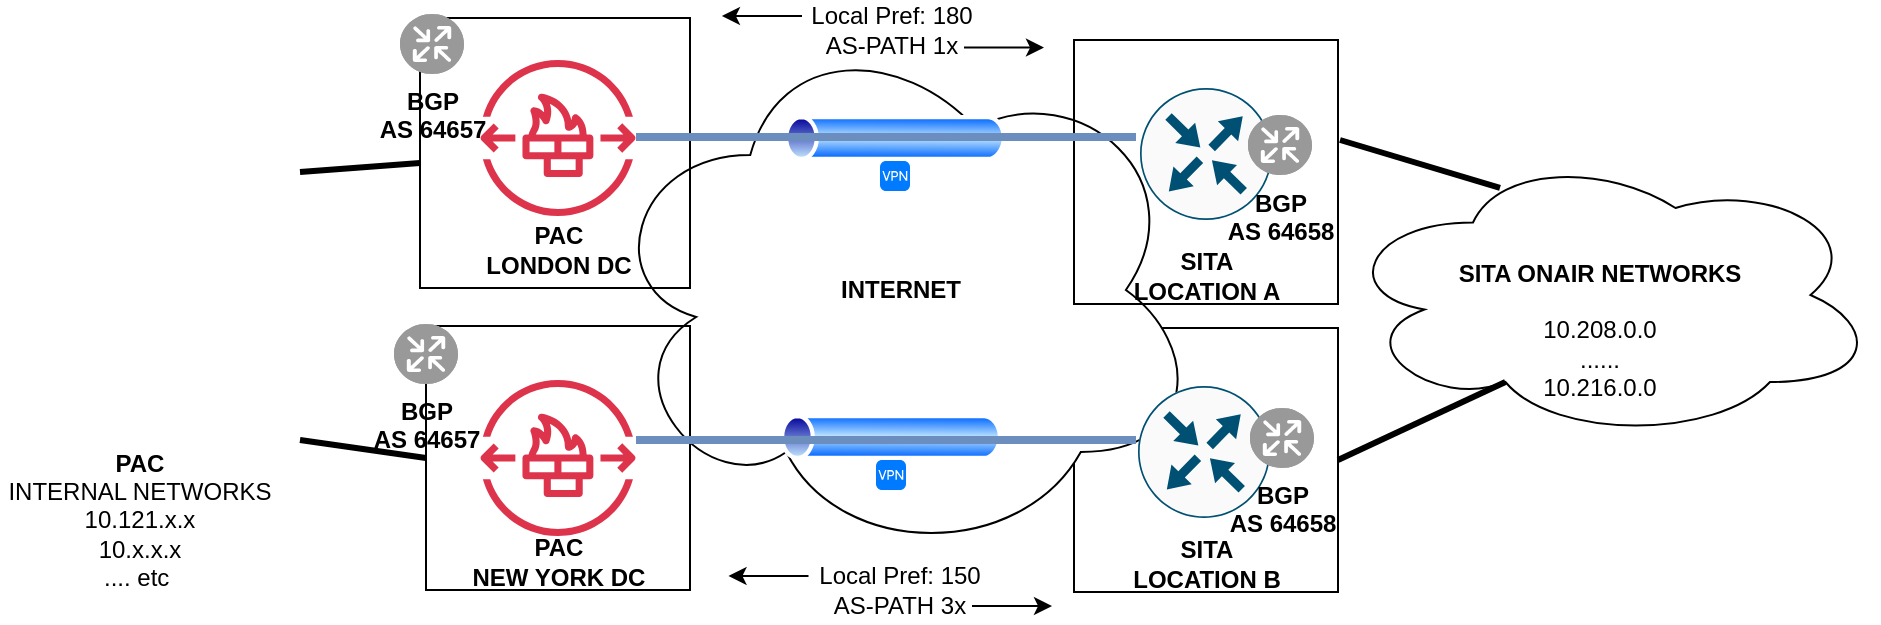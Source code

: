 <mxfile version="24.7.7">
  <diagram name="Page-1" id="wM4_WcVJhTHku1FO88cY">
    <mxGraphModel dx="1688" dy="1034" grid="1" gridSize="10" guides="1" tooltips="1" connect="1" arrows="1" fold="1" page="1" pageScale="1" pageWidth="1100" pageHeight="850" math="0" shadow="0">
      <root>
        <mxCell id="0" />
        <mxCell id="1" parent="0" />
        <mxCell id="KBhUbNRlij_uPpNZcL6_-1" value="" style="whiteSpace=wrap;html=1;aspect=fixed;fillColor=none;" parent="1" vertex="1">
          <mxGeometry x="567" y="344" width="132" height="132" as="geometry" />
        </mxCell>
        <mxCell id="KBhUbNRlij_uPpNZcL6_-2" value="" style="sketch=0;outlineConnect=0;fontColor=#232F3E;gradientColor=none;fillColor=#DD344C;strokeColor=none;dashed=0;verticalLabelPosition=bottom;verticalAlign=top;align=center;html=1;fontSize=12;fontStyle=0;aspect=fixed;pointerEvents=1;shape=mxgraph.aws4.network_firewall_endpoints;" parent="1" vertex="1">
          <mxGeometry x="270" y="210" width="78" height="78" as="geometry" />
        </mxCell>
        <mxCell id="KBhUbNRlij_uPpNZcL6_-3" value="" style="sketch=0;outlineConnect=0;fontColor=#232F3E;gradientColor=none;fillColor=#DD344C;strokeColor=none;dashed=0;verticalLabelPosition=bottom;verticalAlign=top;align=center;html=1;fontSize=12;fontStyle=0;aspect=fixed;pointerEvents=1;shape=mxgraph.aws4.network_firewall_endpoints;" parent="1" vertex="1">
          <mxGeometry x="270" y="370" width="78" height="78" as="geometry" />
        </mxCell>
        <mxCell id="KBhUbNRlij_uPpNZcL6_-4" value="INTERNET" style="ellipse;shape=cloud;whiteSpace=wrap;html=1;fontStyle=1" parent="1" vertex="1">
          <mxGeometry x="330" y="190" width="300.5" height="270" as="geometry" />
        </mxCell>
        <mxCell id="KBhUbNRlij_uPpNZcL6_-5" value="" style="sketch=0;points=[[0.5,0,0],[1,0.5,0],[0.5,1,0],[0,0.5,0],[0.145,0.145,0],[0.856,0.145,0],[0.855,0.856,0],[0.145,0.855,0]];verticalLabelPosition=bottom;html=1;verticalAlign=top;aspect=fixed;align=center;pointerEvents=1;shape=mxgraph.cisco19.rect;prIcon=router;fillColor=#FAFAFA;strokeColor=#005073;" parent="1" vertex="1">
          <mxGeometry x="600" y="224" width="66" height="66" as="geometry" />
        </mxCell>
        <mxCell id="KBhUbNRlij_uPpNZcL6_-6" value="" style="sketch=0;points=[[0.5,0,0],[1,0.5,0],[0.5,1,0],[0,0.5,0],[0.145,0.145,0],[0.856,0.145,0],[0.855,0.856,0],[0.145,0.855,0]];verticalLabelPosition=bottom;html=1;verticalAlign=top;aspect=fixed;align=center;pointerEvents=1;shape=mxgraph.cisco19.rect;prIcon=router;fillColor=#FAFAFA;strokeColor=#005073;" parent="1" vertex="1">
          <mxGeometry x="599" y="373" width="66" height="66" as="geometry" />
        </mxCell>
        <mxCell id="KBhUbNRlij_uPpNZcL6_-7" value="" style="whiteSpace=wrap;html=1;aspect=fixed;fillColor=none;" parent="1" vertex="1">
          <mxGeometry x="243" y="343" width="132" height="132" as="geometry" />
        </mxCell>
        <mxCell id="KBhUbNRlij_uPpNZcL6_-8" value="" style="whiteSpace=wrap;html=1;aspect=fixed;fillColor=none;" parent="1" vertex="1">
          <mxGeometry x="240" y="189" width="135" height="135" as="geometry" />
        </mxCell>
        <mxCell id="KBhUbNRlij_uPpNZcL6_-9" value="" style="html=1;strokeWidth=1;shadow=0;dashed=0;shape=mxgraph.ios7.misc.vpn;fillColor=#007AFF;strokeColor=none;buttonText=;strokeColor2=#222222;fontColor=#222222;fontSize=8;verticalLabelPosition=bottom;verticalAlign=top;align=center;sketch=0;" parent="1" vertex="1">
          <mxGeometry x="470" y="260.5" width="15" height="15" as="geometry" />
        </mxCell>
        <mxCell id="KBhUbNRlij_uPpNZcL6_-10" value="" style="html=1;strokeWidth=1;shadow=0;dashed=0;shape=mxgraph.ios7.misc.vpn;fillColor=#007AFF;strokeColor=none;buttonText=;strokeColor2=#222222;fontColor=#222222;fontSize=8;verticalLabelPosition=bottom;verticalAlign=top;align=center;sketch=0;" parent="1" vertex="1">
          <mxGeometry x="468" y="410" width="15" height="15" as="geometry" />
        </mxCell>
        <mxCell id="KBhUbNRlij_uPpNZcL6_-12" value="PAC&lt;div&gt;NEW YORK DC&lt;/div&gt;" style="text;html=1;align=center;verticalAlign=middle;whiteSpace=wrap;rounded=0;fontStyle=1" parent="1" vertex="1">
          <mxGeometry x="263.5" y="446" width="91" height="30" as="geometry" />
        </mxCell>
        <mxCell id="KBhUbNRlij_uPpNZcL6_-13" value="PAC&lt;div&gt;LONDON DC&lt;/div&gt;" style="text;html=1;align=center;verticalAlign=middle;whiteSpace=wrap;rounded=0;fontStyle=1" parent="1" vertex="1">
          <mxGeometry x="263.5" y="290" width="91" height="30" as="geometry" />
        </mxCell>
        <mxCell id="KBhUbNRlij_uPpNZcL6_-14" value="" style="whiteSpace=wrap;html=1;aspect=fixed;fillColor=none;" parent="1" vertex="1">
          <mxGeometry x="567" y="200" width="132" height="132" as="geometry" />
        </mxCell>
        <mxCell id="KBhUbNRlij_uPpNZcL6_-15" value="SITA&lt;div&gt;LOCATION A&lt;/div&gt;" style="text;html=1;align=center;verticalAlign=middle;whiteSpace=wrap;rounded=0;fontStyle=1" parent="1" vertex="1">
          <mxGeometry x="587.5" y="303" width="91" height="30" as="geometry" />
        </mxCell>
        <mxCell id="KBhUbNRlij_uPpNZcL6_-16" value="SITA&lt;div&gt;LOCATION B&lt;/div&gt;" style="text;html=1;align=center;verticalAlign=middle;whiteSpace=wrap;rounded=0;fontStyle=1" parent="1" vertex="1">
          <mxGeometry x="587.5" y="447" width="91" height="30" as="geometry" />
        </mxCell>
        <mxCell id="KBhUbNRlij_uPpNZcL6_-17" value="&lt;b&gt;SITA ONAIR NETWORKS&lt;br&gt;&lt;/b&gt;&lt;br&gt;10.208.0.0&lt;div&gt;&lt;span style=&quot;background-color: initial;&quot;&gt;......&lt;/span&gt;&lt;div&gt;10.216.0.0&lt;/div&gt;&lt;/div&gt;" style="text;html=1;align=center;verticalAlign=middle;whiteSpace=wrap;rounded=0;" parent="1" vertex="1">
          <mxGeometry x="730" y="290" width="200" height="110" as="geometry" />
        </mxCell>
        <mxCell id="KBhUbNRlij_uPpNZcL6_-18" value="" style="ellipse;shape=cloud;whiteSpace=wrap;html=1;fillColor=none;" parent="1" vertex="1">
          <mxGeometry x="699" y="255" width="270" height="145" as="geometry" />
        </mxCell>
        <mxCell id="KBhUbNRlij_uPpNZcL6_-19" value="" style="image;aspect=fixed;perimeter=ellipsePerimeter;html=1;align=center;shadow=0;dashed=0;spacingTop=3;image=img/lib/active_directory/tunnel.svg;" parent="1" vertex="1">
          <mxGeometry x="420" y="237.5" width="115" height="23" as="geometry" />
        </mxCell>
        <mxCell id="KBhUbNRlij_uPpNZcL6_-20" value="" style="image;aspect=fixed;perimeter=ellipsePerimeter;html=1;align=center;shadow=0;dashed=0;spacingTop=3;image=img/lib/active_directory/tunnel.svg;" parent="1" vertex="1">
          <mxGeometry x="418" y="387" width="115" height="23" as="geometry" />
        </mxCell>
        <mxCell id="KBhUbNRlij_uPpNZcL6_-21" value="" style="endArrow=none;html=1;rounded=0;fillColor=#dae8fc;gradientColor=#7ea6e0;strokeColor=#6c8ebf;strokeWidth=4;" parent="1" edge="1">
          <mxGeometry width="50" height="50" relative="1" as="geometry">
            <mxPoint x="348" y="248.5" as="sourcePoint" />
            <mxPoint x="598" y="248.5" as="targetPoint" />
          </mxGeometry>
        </mxCell>
        <mxCell id="KBhUbNRlij_uPpNZcL6_-22" value="" style="endArrow=none;html=1;rounded=0;fillColor=#dae8fc;gradientColor=#7ea6e0;strokeColor=#6c8ebf;strokeWidth=4;" parent="1" edge="1">
          <mxGeometry width="50" height="50" relative="1" as="geometry">
            <mxPoint x="348" y="400" as="sourcePoint" />
            <mxPoint x="598" y="400" as="targetPoint" />
          </mxGeometry>
        </mxCell>
        <mxCell id="KBhUbNRlij_uPpNZcL6_-23" value="" style="endArrow=none;html=1;rounded=0;strokeWidth=3;entryX=0.3;entryY=0.131;entryDx=0;entryDy=0;entryPerimeter=0;" parent="1" target="KBhUbNRlij_uPpNZcL6_-18" edge="1">
          <mxGeometry width="50" height="50" relative="1" as="geometry">
            <mxPoint x="700" y="250" as="sourcePoint" />
            <mxPoint x="750" y="200" as="targetPoint" />
          </mxGeometry>
        </mxCell>
        <mxCell id="KBhUbNRlij_uPpNZcL6_-24" value="" style="endArrow=none;html=1;rounded=0;strokeWidth=3;exitX=1;exitY=0.5;exitDx=0;exitDy=0;entryX=0.31;entryY=0.8;entryDx=0;entryDy=0;entryPerimeter=0;" parent="1" source="KBhUbNRlij_uPpNZcL6_-1" target="KBhUbNRlij_uPpNZcL6_-18" edge="1">
          <mxGeometry width="50" height="50" relative="1" as="geometry">
            <mxPoint x="710" y="260" as="sourcePoint" />
            <mxPoint x="752" y="285" as="targetPoint" />
          </mxGeometry>
        </mxCell>
        <mxCell id="KBhUbNRlij_uPpNZcL6_-25" value="" style="endArrow=none;html=1;rounded=0;strokeWidth=3;exitX=1;exitY=0.107;exitDx=0;exitDy=0;exitPerimeter=0;" parent="1" source="KBhUbNRlij_uPpNZcL6_-11" target="KBhUbNRlij_uPpNZcL6_-8" edge="1">
          <mxGeometry width="50" height="50" relative="1" as="geometry">
            <mxPoint x="720" y="270" as="sourcePoint" />
            <mxPoint x="762" y="295" as="targetPoint" />
          </mxGeometry>
        </mxCell>
        <mxCell id="KBhUbNRlij_uPpNZcL6_-26" value="" style="endArrow=none;html=1;rounded=0;strokeWidth=3;entryX=0;entryY=0.5;entryDx=0;entryDy=0;exitX=1;exitY=1;exitDx=0;exitDy=0;" parent="1" source="KBhUbNRlij_uPpNZcL6_-11" target="KBhUbNRlij_uPpNZcL6_-7" edge="1">
          <mxGeometry width="50" height="50" relative="1" as="geometry">
            <mxPoint x="190" y="276" as="sourcePoint" />
            <mxPoint x="253" y="271" as="targetPoint" />
          </mxGeometry>
        </mxCell>
        <mxCell id="KBhUbNRlij_uPpNZcL6_-27" value="&lt;b&gt;PAC&lt;/b&gt;&lt;br&gt;INTERNAL NETWORKS&lt;div&gt;10.121.x.x&lt;/div&gt;&lt;div&gt;10.x.x.x&lt;/div&gt;&lt;div&gt;.... etc&amp;nbsp;&lt;/div&gt;" style="text;html=1;align=center;verticalAlign=middle;whiteSpace=wrap;rounded=0;" parent="1" vertex="1">
          <mxGeometry x="30" y="400" width="140" height="80" as="geometry" />
        </mxCell>
        <mxCell id="KBhUbNRlij_uPpNZcL6_-28" value="&lt;b&gt;BGP&lt;br&gt;AS 64657&lt;/b&gt;" style="fillColor=#999999;verticalLabelPosition=bottom;sketch=0;html=1;strokeColor=#ffffff;verticalAlign=top;align=center;points=[[0.145,0.145,0],[0.5,0,0],[0.855,0.145,0],[1,0.5,0],[0.855,0.855,0],[0.5,1,0],[0.145,0.855,0],[0,0.5,0]];pointerEvents=1;shape=mxgraph.cisco_safe.compositeIcon;bgIcon=ellipse;resIcon=mxgraph.cisco_safe.capability.routing;" parent="1" vertex="1">
          <mxGeometry x="230" y="187" width="32" height="30" as="geometry" />
        </mxCell>
        <mxCell id="KBhUbNRlij_uPpNZcL6_-29" value="&lt;b&gt;BGP&lt;br&gt;AS 64657&lt;/b&gt;" style="fillColor=#999999;verticalLabelPosition=bottom;sketch=0;html=1;strokeColor=#ffffff;verticalAlign=top;align=center;points=[[0.145,0.145,0],[0.5,0,0],[0.855,0.145,0],[1,0.5,0],[0.855,0.855,0],[0.5,1,0],[0.145,0.855,0],[0,0.5,0]];pointerEvents=1;shape=mxgraph.cisco_safe.compositeIcon;bgIcon=ellipse;resIcon=mxgraph.cisco_safe.capability.routing;" parent="1" vertex="1">
          <mxGeometry x="227" y="342" width="32" height="30" as="geometry" />
        </mxCell>
        <mxCell id="KBhUbNRlij_uPpNZcL6_-30" value="&lt;b&gt;BGP&lt;br&gt;AS 64658&lt;/b&gt;" style="fillColor=#999999;verticalLabelPosition=bottom;sketch=0;html=1;strokeColor=#ffffff;verticalAlign=top;align=center;points=[[0.145,0.145,0],[0.5,0,0],[0.855,0.145,0],[1,0.5,0],[0.855,0.855,0],[0.5,1,0],[0.145,0.855,0],[0,0.5,0]];pointerEvents=1;shape=mxgraph.cisco_safe.compositeIcon;bgIcon=ellipse;resIcon=mxgraph.cisco_safe.capability.routing;" parent="1" vertex="1">
          <mxGeometry x="654" y="237.5" width="32" height="30" as="geometry" />
        </mxCell>
        <mxCell id="KBhUbNRlij_uPpNZcL6_-31" value="&lt;b&gt;BGP&lt;br&gt;AS 64658&lt;/b&gt;" style="fillColor=#999999;verticalLabelPosition=bottom;sketch=0;html=1;strokeColor=#ffffff;verticalAlign=top;align=center;points=[[0.145,0.145,0],[0.5,0,0],[0.855,0.145,0],[1,0.5,0],[0.855,0.855,0],[0.5,1,0],[0.145,0.855,0],[0,0.5,0]];pointerEvents=1;shape=mxgraph.cisco_safe.compositeIcon;bgIcon=ellipse;resIcon=mxgraph.cisco_safe.capability.routing;" parent="1" vertex="1">
          <mxGeometry x="655" y="384" width="32" height="30" as="geometry" />
        </mxCell>
        <mxCell id="KBhUbNRlij_uPpNZcL6_-32" value="Local Pref: 150&lt;div&gt;AS-PATH 3x&lt;br&gt;&lt;/div&gt;" style="text;html=1;align=center;verticalAlign=middle;whiteSpace=wrap;rounded=0;" parent="1" vertex="1">
          <mxGeometry x="389.25" y="460" width="182" height="30" as="geometry" />
        </mxCell>
        <mxCell id="KBhUbNRlij_uPpNZcL6_-33" value="Local Pref: 180&lt;div&gt;AS-PATH 1x&lt;br&gt;&lt;/div&gt;" style="text;html=1;align=center;verticalAlign=middle;whiteSpace=wrap;rounded=0;" parent="1" vertex="1">
          <mxGeometry x="384.5" y="180" width="182" height="30" as="geometry" />
        </mxCell>
        <mxCell id="KBhUbNRlij_uPpNZcL6_-34" value="" style="endArrow=classic;html=1;rounded=0;entryX=0.03;entryY=0.333;entryDx=0;entryDy=0;entryPerimeter=0;" parent="1" edge="1">
          <mxGeometry width="50" height="50" relative="1" as="geometry">
            <mxPoint x="431" y="188" as="sourcePoint" />
            <mxPoint x="390.96" y="187.99" as="targetPoint" />
          </mxGeometry>
        </mxCell>
        <mxCell id="KBhUbNRlij_uPpNZcL6_-35" value="" style="endArrow=classic;html=1;rounded=0;entryX=0.03;entryY=0.333;entryDx=0;entryDy=0;entryPerimeter=0;" parent="1" edge="1">
          <mxGeometry width="50" height="50" relative="1" as="geometry">
            <mxPoint x="512" y="203.8" as="sourcePoint" />
            <mxPoint x="552" y="203.8" as="targetPoint" />
          </mxGeometry>
        </mxCell>
        <mxCell id="KBhUbNRlij_uPpNZcL6_-36" value="" style="endArrow=classic;html=1;rounded=0;entryX=0.03;entryY=0.333;entryDx=0;entryDy=0;entryPerimeter=0;" parent="1" edge="1">
          <mxGeometry width="50" height="50" relative="1" as="geometry">
            <mxPoint x="516" y="483" as="sourcePoint" />
            <mxPoint x="556" y="483" as="targetPoint" />
          </mxGeometry>
        </mxCell>
        <mxCell id="KBhUbNRlij_uPpNZcL6_-37" value="" style="endArrow=classic;html=1;rounded=0;entryX=0.03;entryY=0.333;entryDx=0;entryDy=0;entryPerimeter=0;" parent="1" edge="1">
          <mxGeometry width="50" height="50" relative="1" as="geometry">
            <mxPoint x="434.25" y="468" as="sourcePoint" />
            <mxPoint x="394.25" y="468" as="targetPoint" />
          </mxGeometry>
        </mxCell>
        <mxCell id="KBhUbNRlij_uPpNZcL6_-11" value="" style="shape=image;verticalLabelPosition=bottom;labelBackgroundColor=default;verticalAlign=top;aspect=fixed;imageAspect=0;image=https://cdn-icons-png.flaticon.com/512/1935/1935029.png;" parent="1" vertex="1">
          <mxGeometry x="30" y="250" width="150" height="150" as="geometry" />
        </mxCell>
      </root>
    </mxGraphModel>
  </diagram>
</mxfile>

